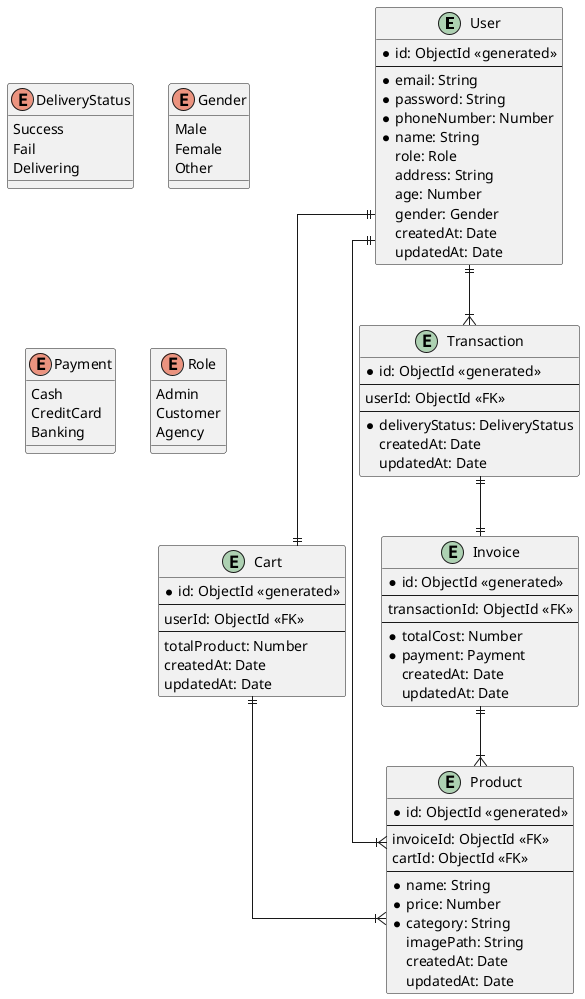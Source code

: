 @startuml ecommerceERD

skinparam linetype ortho

entity User {
    *id: ObjectId <<generated>>
    --
    *email: String
    *password: String
    *phoneNumber: Number
    *name: String
    role: Role
    address: String
    age: Number
    gender: Gender
    createdAt: Date
    updatedAt: Date
}

entity Cart {
    *id: ObjectId <<generated>>
    --
    userId: ObjectId <<FK>>
    --
    totalProduct: Number
    createdAt: Date
    updatedAt: Date
}

entity Transaction {
    *id: ObjectId <<generated>>
    --
    userId: ObjectId <<FK>>
    --
    *deliveryStatus: DeliveryStatus
    createdAt: Date
    updatedAt: Date
}

entity Invoice {
    *id: ObjectId <<generated>>
    --
    transactionId: ObjectId <<FK>>
    --
    *totalCost: Number 
    *payment: Payment
    createdAt: Date
    updatedAt: Date
}

entity Product {
    *id: ObjectId <<generated>>
    --
    invoiceId: ObjectId <<FK>>
    cartId: ObjectId <<FK>>
    --
    *name: String
    *price: Number
    *category: String
    imagePath: String
    createdAt: Date
    updatedAt: Date
}

enum DeliveryStatus{
    Success
    Fail
    Delivering  
}

enum Gender {
    Male
    Female
    Other
}

enum Payment {
    Cash
    CreditCard
    Banking
}

enum Role {
    Admin
    Customer
    Agency
}

User ||--|{ Transaction
Transaction ||--|| Invoice
Invoice ||--|{ Product
User ||--|| Cart
Cart ||--|{ Product
User ||--|{ Product

@enduml
